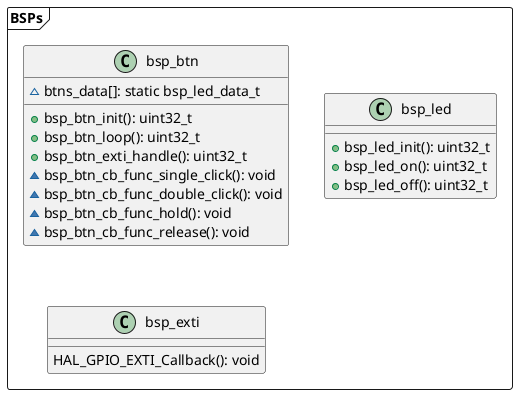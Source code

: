 @startuml

package BSPs <<Frame>> {
  class bsp_btn
  {
    ~btns_data[]: static bsp_led_data_t
    +bsp_btn_init(): uint32_t
    +bsp_btn_loop(): uint32_t
    +bsp_btn_exti_handle(): uint32_t
    ~bsp_btn_cb_func_single_click(): void
    ~bsp_btn_cb_func_double_click(): void
    ~bsp_btn_cb_func_hold(): void
    ~bsp_btn_cb_func_release(): void
  }
  
  class bsp_led
  {
    +bsp_led_init(): uint32_t
    +bsp_led_on(): uint32_t
    +bsp_led_off(): uint32_t
  }

  class bsp_exti
  {
    HAL_GPIO_EXTI_Callback(): void
  }
}

@enduml